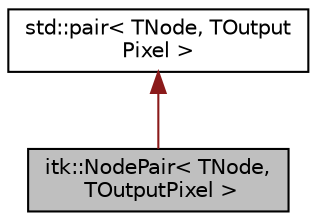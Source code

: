 digraph "itk::NodePair&lt; TNode, TOutputPixel &gt;"
{
 // LATEX_PDF_SIZE
  edge [fontname="Helvetica",fontsize="10",labelfontname="Helvetica",labelfontsize="10"];
  node [fontname="Helvetica",fontsize="10",shape=record];
  Node1 [label="itk::NodePair\< TNode,\l TOutputPixel \>",height=0.2,width=0.4,color="black", fillcolor="grey75", style="filled", fontcolor="black",tooltip="Represents a Node and its associated value (front value)"];
  Node2 -> Node1 [dir="back",color="firebrick4",fontsize="10",style="solid",fontname="Helvetica"];
  Node2 [label="std::pair\< TNode, TOutput\lPixel \>",height=0.2,width=0.4,color="black", fillcolor="white", style="filled",tooltip=" "];
}

